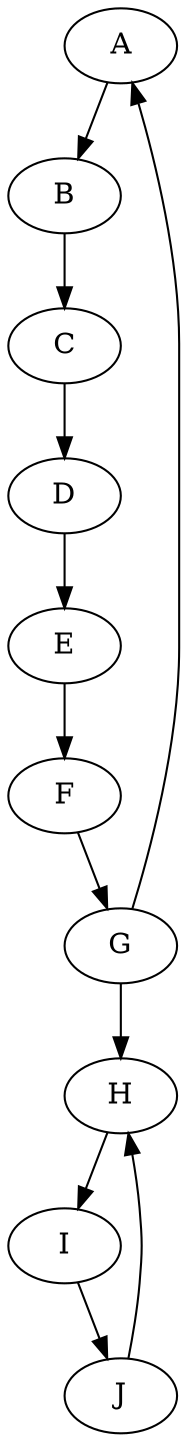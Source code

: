 digraph {
    A -> B
    B -> C
    C -> D
    D -> E
    E -> F
    F -> G
    G -> H
    G -> A
    H -> I 
    I -> J
    J -> H
}